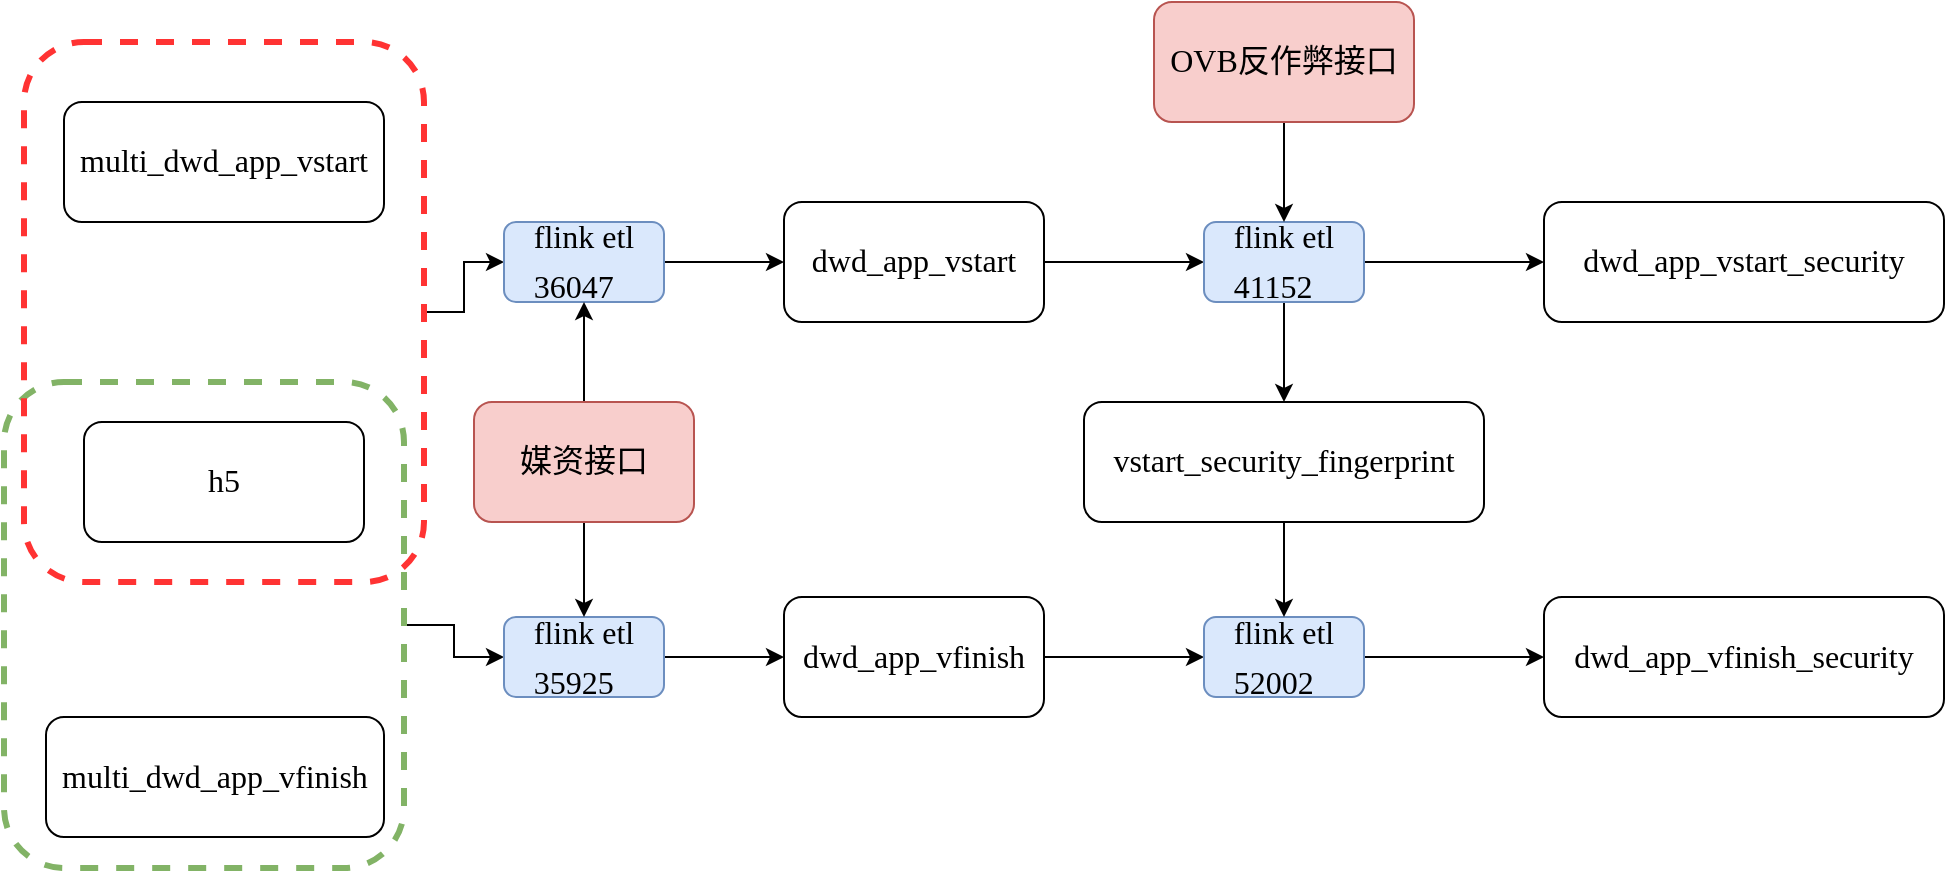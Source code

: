 <mxfile version="21.8.2" type="github">
  <diagram name="第 1 页" id="FN30WBLlZ44B4vg287Xp">
    <mxGraphModel dx="2901" dy="1124" grid="1" gridSize="10" guides="1" tooltips="1" connect="1" arrows="1" fold="1" page="1" pageScale="1" pageWidth="827" pageHeight="1169" math="0" shadow="0">
      <root>
        <mxCell id="0" />
        <mxCell id="1" parent="0" />
        <mxCell id="yjhU5uWwSKPJSyR8dqcB-27" value="" style="edgeStyle=orthogonalEdgeStyle;rounded=0;hachureGap=4;orthogonalLoop=1;jettySize=auto;html=1;fontFamily=Architects Daughter;fontSource=https%3A%2F%2Ffonts.googleapis.com%2Fcss%3Ffamily%3DArchitects%2BDaughter;fontSize=16;" edge="1" parent="1" source="yjhU5uWwSKPJSyR8dqcB-15" target="yjhU5uWwSKPJSyR8dqcB-8">
          <mxGeometry relative="1" as="geometry" />
        </mxCell>
        <mxCell id="yjhU5uWwSKPJSyR8dqcB-15" value="" style="rounded=1;whiteSpace=wrap;html=1;hachureGap=4;fontFamily=Architects Daughter;fontSource=https%3A%2F%2Ffonts.googleapis.com%2Fcss%3Ffamily%3DArchitects%2BDaughter;fontSize=20;fillColor=none;strokeColor=#82b366;dashed=1;strokeWidth=3;" vertex="1" parent="1">
          <mxGeometry x="-250" y="240" width="200" height="243" as="geometry" />
        </mxCell>
        <mxCell id="yjhU5uWwSKPJSyR8dqcB-28" value="" style="edgeStyle=orthogonalEdgeStyle;rounded=0;hachureGap=4;orthogonalLoop=1;jettySize=auto;html=1;fontFamily=Architects Daughter;fontSource=https%3A%2F%2Ffonts.googleapis.com%2Fcss%3Ffamily%3DArchitects%2BDaughter;fontSize=16;" edge="1" parent="1" source="yjhU5uWwSKPJSyR8dqcB-14" target="yjhU5uWwSKPJSyR8dqcB-7">
          <mxGeometry relative="1" as="geometry" />
        </mxCell>
        <mxCell id="yjhU5uWwSKPJSyR8dqcB-14" value="" style="rounded=1;whiteSpace=wrap;html=1;hachureGap=4;fontFamily=Architects Daughter;fontSource=https%3A%2F%2Ffonts.googleapis.com%2Fcss%3Ffamily%3DArchitects%2BDaughter;fontSize=20;gradientColor=default;fillColor=none;strokeColor=#FF3333;dashed=1;strokeWidth=3;" vertex="1" parent="1">
          <mxGeometry x="-240" y="70" width="200" height="270" as="geometry" />
        </mxCell>
        <mxCell id="yjhU5uWwSKPJSyR8dqcB-30" value="" style="edgeStyle=orthogonalEdgeStyle;rounded=0;hachureGap=4;orthogonalLoop=1;jettySize=auto;html=1;fontFamily=Architects Daughter;fontSource=https%3A%2F%2Ffonts.googleapis.com%2Fcss%3Ffamily%3DArchitects%2BDaughter;fontSize=16;" edge="1" parent="1" source="yjhU5uWwSKPJSyR8dqcB-1" target="yjhU5uWwSKPJSyR8dqcB-5">
          <mxGeometry relative="1" as="geometry" />
        </mxCell>
        <mxCell id="yjhU5uWwSKPJSyR8dqcB-1" value="&lt;div style=&quot;font-size: medium; text-align: start;&quot; data-hash=&quot;3e876a85b5d10aff3f8d3b26989310c6&quot; data-version=&quot;3.0.0&quot;&gt;&lt;/div&gt;&lt;div style=&quot;font-size: medium; text-align: start;&quot;&gt;&lt;div class=&quot;document&quot;&gt;&lt;div class=&quot;section&quot;&gt;&lt;p style=&quot;margin: 3pt 0pt; font-family: 等线; font-size: 12pt; line-height: 20.8px;&quot; class=&quot;paragraph text-align-type-left&quot;&gt;dwd_app_vstart&lt;/p&gt;&lt;/div&gt;&lt;/div&gt;&lt;/div&gt;" style="rounded=1;whiteSpace=wrap;html=1;hachureGap=4;fontFamily=Architects Daughter;fontSource=https%3A%2F%2Ffonts.googleapis.com%2Fcss%3Ffamily%3DArchitects%2BDaughter;fontSize=20;" vertex="1" parent="1">
          <mxGeometry x="140" y="150" width="130" height="60" as="geometry" />
        </mxCell>
        <mxCell id="yjhU5uWwSKPJSyR8dqcB-31" value="" style="edgeStyle=orthogonalEdgeStyle;rounded=0;hachureGap=4;orthogonalLoop=1;jettySize=auto;html=1;fontFamily=Architects Daughter;fontSource=https%3A%2F%2Ffonts.googleapis.com%2Fcss%3Ffamily%3DArchitects%2BDaughter;fontSize=16;" edge="1" parent="1" source="yjhU5uWwSKPJSyR8dqcB-2" target="yjhU5uWwSKPJSyR8dqcB-6">
          <mxGeometry relative="1" as="geometry" />
        </mxCell>
        <mxCell id="yjhU5uWwSKPJSyR8dqcB-2" value="&lt;div style=&quot;font-size: medium; text-align: start;&quot; data-hash=&quot;3e876a85b5d10aff3f8d3b26989310c6&quot; data-version=&quot;3.0.0&quot;&gt;&lt;/div&gt;&lt;div style=&quot;font-size: medium; text-align: start;&quot;&gt;&lt;div class=&quot;document&quot;&gt;&lt;div class=&quot;section&quot;&gt;&lt;p style=&quot;margin: 3pt 0pt; font-family: 等线; font-size: 12pt; line-height: 20.8px;&quot; class=&quot;paragraph text-align-type-left&quot;&gt;dwd_app_vfinish&lt;/p&gt;&lt;/div&gt;&lt;/div&gt;&lt;/div&gt;" style="rounded=1;whiteSpace=wrap;html=1;hachureGap=4;fontFamily=Architects Daughter;fontSource=https%3A%2F%2Ffonts.googleapis.com%2Fcss%3Ffamily%3DArchitects%2BDaughter;fontSize=20;" vertex="1" parent="1">
          <mxGeometry x="140" y="347.5" width="130" height="60" as="geometry" />
        </mxCell>
        <mxCell id="yjhU5uWwSKPJSyR8dqcB-3" value="&lt;div style=&quot;font-size: medium; text-align: start;&quot; data-hash=&quot;3e876a85b5d10aff3f8d3b26989310c6&quot; data-version=&quot;3.0.0&quot;&gt;&lt;/div&gt;&lt;div style=&quot;font-size: medium; text-align: start;&quot;&gt;&lt;div class=&quot;document&quot;&gt;&lt;div class=&quot;section&quot;&gt;&lt;p style=&quot;margin: 3pt 0pt; font-family: 等线; font-size: 12pt; line-height: 20.8px;&quot; class=&quot;paragraph text-align-type-left&quot;&gt;dwd_app_vstart_security&lt;/p&gt;&lt;/div&gt;&lt;/div&gt;&lt;/div&gt;" style="rounded=1;whiteSpace=wrap;html=1;hachureGap=4;fontFamily=Architects Daughter;fontSource=https%3A%2F%2Ffonts.googleapis.com%2Fcss%3Ffamily%3DArchitects%2BDaughter;fontSize=20;" vertex="1" parent="1">
          <mxGeometry x="520" y="150" width="200" height="60" as="geometry" />
        </mxCell>
        <mxCell id="yjhU5uWwSKPJSyR8dqcB-4" value="&lt;div style=&quot;font-size: medium; text-align: start;&quot; data-hash=&quot;3e876a85b5d10aff3f8d3b26989310c6&quot; data-version=&quot;3.0.0&quot;&gt;&lt;/div&gt;&lt;div style=&quot;font-size: medium; text-align: start;&quot;&gt;&lt;div class=&quot;document&quot;&gt;&lt;div class=&quot;section&quot;&gt;&lt;p style=&quot;margin: 3pt 0pt; font-family: 等线; font-size: 12pt; line-height: 20.8px;&quot; class=&quot;paragraph text-align-type-left&quot;&gt;dwd_app_vfinish_security&lt;/p&gt;&lt;/div&gt;&lt;/div&gt;&lt;/div&gt;" style="rounded=1;whiteSpace=wrap;html=1;hachureGap=4;fontFamily=Architects Daughter;fontSource=https%3A%2F%2Ffonts.googleapis.com%2Fcss%3Ffamily%3DArchitects%2BDaughter;fontSize=20;" vertex="1" parent="1">
          <mxGeometry x="520" y="347.5" width="200" height="60" as="geometry" />
        </mxCell>
        <mxCell id="yjhU5uWwSKPJSyR8dqcB-33" value="" style="edgeStyle=orthogonalEdgeStyle;rounded=0;hachureGap=4;orthogonalLoop=1;jettySize=auto;html=1;fontFamily=Architects Daughter;fontSource=https%3A%2F%2Ffonts.googleapis.com%2Fcss%3Ffamily%3DArchitects%2BDaughter;fontSize=16;" edge="1" parent="1" source="yjhU5uWwSKPJSyR8dqcB-5" target="yjhU5uWwSKPJSyR8dqcB-3">
          <mxGeometry relative="1" as="geometry" />
        </mxCell>
        <mxCell id="yjhU5uWwSKPJSyR8dqcB-39" value="" style="edgeStyle=orthogonalEdgeStyle;rounded=0;hachureGap=4;orthogonalLoop=1;jettySize=auto;html=1;fontFamily=Architects Daughter;fontSource=https%3A%2F%2Ffonts.googleapis.com%2Fcss%3Ffamily%3DArchitects%2BDaughter;fontSize=16;" edge="1" parent="1" source="yjhU5uWwSKPJSyR8dqcB-5" target="yjhU5uWwSKPJSyR8dqcB-37">
          <mxGeometry relative="1" as="geometry" />
        </mxCell>
        <mxCell id="yjhU5uWwSKPJSyR8dqcB-5" value="&lt;div style=&quot;font-size: medium; text-align: start;&quot; data-hash=&quot;3e876a85b5d10aff3f8d3b26989310c6&quot; data-version=&quot;3.0.0&quot;&gt;&lt;/div&gt;&lt;div style=&quot;font-size: medium; text-align: start;&quot;&gt;&lt;div class=&quot;document&quot;&gt;&lt;div class=&quot;section&quot;&gt;&lt;p style=&quot;margin: 3pt 0pt; font-family: 等线; font-size: 12pt; line-height: 20.8px;&quot; class=&quot;paragraph text-align-type-left&quot;&gt;flink etl&lt;/p&gt;&lt;div data-hash=&quot;96cef91ce78fa11066456db9b1275661&quot; data-version=&quot;3.0.0&quot;&gt;&lt;/div&gt;&lt;div&gt;&lt;div class=&quot;document&quot;&gt;&lt;div class=&quot;section&quot;&gt;&lt;p style=&quot;margin: 3pt 0pt; font-family: 等线; font-size: 12pt; line-height: 20.8px;&quot; class=&quot;paragraph text-align-type-left&quot;&gt;41152&lt;/p&gt;&lt;/div&gt;&lt;/div&gt;&lt;/div&gt;&lt;/div&gt;&lt;/div&gt;&lt;/div&gt;" style="rounded=1;whiteSpace=wrap;html=1;hachureGap=4;fontFamily=Architects Daughter;fontSource=https%3A%2F%2Ffonts.googleapis.com%2Fcss%3Ffamily%3DArchitects%2BDaughter;fontSize=20;fillColor=#dae8fc;strokeColor=#6c8ebf;" vertex="1" parent="1">
          <mxGeometry x="350" y="160" width="80" height="40" as="geometry" />
        </mxCell>
        <mxCell id="yjhU5uWwSKPJSyR8dqcB-32" value="" style="edgeStyle=orthogonalEdgeStyle;rounded=0;hachureGap=4;orthogonalLoop=1;jettySize=auto;html=1;fontFamily=Architects Daughter;fontSource=https%3A%2F%2Ffonts.googleapis.com%2Fcss%3Ffamily%3DArchitects%2BDaughter;fontSize=16;" edge="1" parent="1" source="yjhU5uWwSKPJSyR8dqcB-6" target="yjhU5uWwSKPJSyR8dqcB-4">
          <mxGeometry relative="1" as="geometry" />
        </mxCell>
        <mxCell id="yjhU5uWwSKPJSyR8dqcB-6" value="&lt;div style=&quot;font-size: medium; text-align: start;&quot; data-hash=&quot;3e876a85b5d10aff3f8d3b26989310c6&quot; data-version=&quot;3.0.0&quot;&gt;&lt;/div&gt;&lt;div style=&quot;font-size: medium; text-align: start;&quot;&gt;&lt;div class=&quot;document&quot;&gt;&lt;div class=&quot;section&quot;&gt;&lt;p style=&quot;margin: 3pt 0pt; font-family: 等线; font-size: 12pt; line-height: 20.8px;&quot; class=&quot;paragraph text-align-type-left&quot;&gt;flink etl&lt;/p&gt;&lt;p style=&quot;margin: 3pt 0pt; font-family: 等线; font-size: 12pt; line-height: 20.8px;&quot; class=&quot;paragraph text-align-type-left&quot;&gt;52002&lt;/p&gt;&lt;/div&gt;&lt;/div&gt;&lt;/div&gt;" style="rounded=1;whiteSpace=wrap;html=1;hachureGap=4;fontFamily=Architects Daughter;fontSource=https%3A%2F%2Ffonts.googleapis.com%2Fcss%3Ffamily%3DArchitects%2BDaughter;fontSize=20;fillColor=#dae8fc;strokeColor=#6c8ebf;" vertex="1" parent="1">
          <mxGeometry x="350" y="357.5" width="80" height="40" as="geometry" />
        </mxCell>
        <mxCell id="yjhU5uWwSKPJSyR8dqcB-29" value="" style="edgeStyle=orthogonalEdgeStyle;rounded=0;hachureGap=4;orthogonalLoop=1;jettySize=auto;html=1;fontFamily=Architects Daughter;fontSource=https%3A%2F%2Ffonts.googleapis.com%2Fcss%3Ffamily%3DArchitects%2BDaughter;fontSize=16;" edge="1" parent="1" source="yjhU5uWwSKPJSyR8dqcB-7" target="yjhU5uWwSKPJSyR8dqcB-1">
          <mxGeometry relative="1" as="geometry" />
        </mxCell>
        <mxCell id="yjhU5uWwSKPJSyR8dqcB-7" value="&lt;div style=&quot;font-size: medium; text-align: start;&quot; data-hash=&quot;3e876a85b5d10aff3f8d3b26989310c6&quot; data-version=&quot;3.0.0&quot;&gt;&lt;/div&gt;&lt;div style=&quot;font-size: medium; text-align: start;&quot;&gt;&lt;div class=&quot;document&quot;&gt;&lt;div class=&quot;section&quot;&gt;&lt;p style=&quot;margin: 3pt 0pt; font-family: 等线; font-size: 12pt; line-height: 20.8px;&quot; class=&quot;paragraph text-align-type-left&quot;&gt;flink etl&lt;/p&gt;&lt;div data-hash=&quot;96cef91ce78fa11066456db9b1275661&quot; data-version=&quot;3.0.0&quot;&gt;&lt;/div&gt;&lt;div&gt;&lt;div class=&quot;document&quot;&gt;&lt;div class=&quot;section&quot;&gt;&lt;p style=&quot;margin: 3pt 0pt; font-family: 等线; font-size: 12pt; line-height: 20.8px;&quot; class=&quot;paragraph text-align-type-left&quot;&gt;36047&lt;/p&gt;&lt;/div&gt;&lt;/div&gt;&lt;/div&gt;&lt;/div&gt;&lt;/div&gt;&lt;/div&gt;" style="rounded=1;whiteSpace=wrap;html=1;hachureGap=4;fontFamily=Architects Daughter;fontSource=https%3A%2F%2Ffonts.googleapis.com%2Fcss%3Ffamily%3DArchitects%2BDaughter;fontSize=20;fillColor=#dae8fc;strokeColor=#6c8ebf;" vertex="1" parent="1">
          <mxGeometry y="160" width="80" height="40" as="geometry" />
        </mxCell>
        <mxCell id="yjhU5uWwSKPJSyR8dqcB-34" value="" style="edgeStyle=orthogonalEdgeStyle;rounded=0;hachureGap=4;orthogonalLoop=1;jettySize=auto;html=1;fontFamily=Architects Daughter;fontSource=https%3A%2F%2Ffonts.googleapis.com%2Fcss%3Ffamily%3DArchitects%2BDaughter;fontSize=16;" edge="1" parent="1" source="yjhU5uWwSKPJSyR8dqcB-8" target="yjhU5uWwSKPJSyR8dqcB-2">
          <mxGeometry relative="1" as="geometry" />
        </mxCell>
        <mxCell id="yjhU5uWwSKPJSyR8dqcB-8" value="&lt;div style=&quot;font-size: medium; text-align: start;&quot; data-hash=&quot;3e876a85b5d10aff3f8d3b26989310c6&quot; data-version=&quot;3.0.0&quot;&gt;&lt;/div&gt;&lt;div style=&quot;font-size: medium; text-align: start;&quot;&gt;&lt;div class=&quot;document&quot;&gt;&lt;div class=&quot;section&quot;&gt;&lt;p style=&quot;margin: 3pt 0pt; font-family: 等线; font-size: 12pt; line-height: 20.8px;&quot; class=&quot;paragraph text-align-type-left&quot;&gt;flink etl&lt;/p&gt;&lt;p style=&quot;margin: 3pt 0pt; font-family: 等线; font-size: 12pt; line-height: 20.8px;&quot; class=&quot;paragraph text-align-type-left&quot;&gt;35925&lt;/p&gt;&lt;/div&gt;&lt;/div&gt;&lt;/div&gt;" style="rounded=1;whiteSpace=wrap;html=1;hachureGap=4;fontFamily=Architects Daughter;fontSource=https%3A%2F%2Ffonts.googleapis.com%2Fcss%3Ffamily%3DArchitects%2BDaughter;fontSize=20;fillColor=#dae8fc;strokeColor=#6c8ebf;" vertex="1" parent="1">
          <mxGeometry y="357.5" width="80" height="40" as="geometry" />
        </mxCell>
        <mxCell id="yjhU5uWwSKPJSyR8dqcB-9" value="&lt;div style=&quot;font-size: medium; text-align: start;&quot; data-hash=&quot;3e876a85b5d10aff3f8d3b26989310c6&quot; data-version=&quot;3.0.0&quot;&gt;&lt;/div&gt;&lt;div style=&quot;font-size: medium; text-align: start;&quot;&gt;&lt;div class=&quot;document&quot;&gt;&lt;div class=&quot;section&quot;&gt;&lt;p style=&quot;margin: 3pt 0pt; font-family: 等线; font-size: 12pt; line-height: 20.8px;&quot; class=&quot;paragraph text-align-type-left&quot;&gt;multi_dwd_app_vstart&lt;/p&gt;&lt;/div&gt;&lt;/div&gt;&lt;/div&gt;" style="rounded=1;whiteSpace=wrap;html=1;hachureGap=4;fontFamily=Architects Daughter;fontSource=https%3A%2F%2Ffonts.googleapis.com%2Fcss%3Ffamily%3DArchitects%2BDaughter;fontSize=20;" vertex="1" parent="1">
          <mxGeometry x="-220" y="100" width="160" height="60" as="geometry" />
        </mxCell>
        <mxCell id="yjhU5uWwSKPJSyR8dqcB-10" value="&lt;div style=&quot;font-size: medium; text-align: start;&quot; data-hash=&quot;3e876a85b5d10aff3f8d3b26989310c6&quot; data-version=&quot;3.0.0&quot;&gt;&lt;/div&gt;&lt;div style=&quot;font-size: medium; text-align: start;&quot;&gt;&lt;div class=&quot;document&quot;&gt;&lt;div class=&quot;section&quot;&gt;&lt;p style=&quot;margin: 3pt 0pt; font-family: 等线; font-size: 12pt; line-height: 20.8px;&quot; class=&quot;paragraph text-align-type-left&quot;&gt;h5&lt;br&gt;&lt;/p&gt;&lt;/div&gt;&lt;/div&gt;&lt;/div&gt;" style="rounded=1;whiteSpace=wrap;html=1;hachureGap=4;fontFamily=Architects Daughter;fontSource=https%3A%2F%2Ffonts.googleapis.com%2Fcss%3Ffamily%3DArchitects%2BDaughter;fontSize=20;" vertex="1" parent="1">
          <mxGeometry x="-210" y="260" width="140" height="60" as="geometry" />
        </mxCell>
        <mxCell id="yjhU5uWwSKPJSyR8dqcB-11" value="&lt;div style=&quot;font-size: medium; text-align: start;&quot; data-hash=&quot;3e876a85b5d10aff3f8d3b26989310c6&quot; data-version=&quot;3.0.0&quot;&gt;&lt;/div&gt;&lt;div style=&quot;font-size: medium; text-align: start;&quot;&gt;&lt;div class=&quot;document&quot;&gt;&lt;div class=&quot;section&quot;&gt;&lt;p style=&quot;margin: 3pt 0pt; font-family: 等线; font-size: 12pt; line-height: 20.8px;&quot; class=&quot;paragraph text-align-type-left&quot;&gt;multi_dwd_app_vfinish&lt;/p&gt;&lt;/div&gt;&lt;/div&gt;&lt;/div&gt;" style="rounded=1;whiteSpace=wrap;html=1;hachureGap=4;fontFamily=Architects Daughter;fontSource=https%3A%2F%2Ffonts.googleapis.com%2Fcss%3Ffamily%3DArchitects%2BDaughter;fontSize=20;" vertex="1" parent="1">
          <mxGeometry x="-229" y="407.5" width="169" height="60" as="geometry" />
        </mxCell>
        <mxCell id="yjhU5uWwSKPJSyR8dqcB-36" value="" style="edgeStyle=orthogonalEdgeStyle;rounded=0;hachureGap=4;orthogonalLoop=1;jettySize=auto;html=1;fontFamily=Architects Daughter;fontSource=https%3A%2F%2Ffonts.googleapis.com%2Fcss%3Ffamily%3DArchitects%2BDaughter;fontSize=16;" edge="1" parent="1" source="yjhU5uWwSKPJSyR8dqcB-35" target="yjhU5uWwSKPJSyR8dqcB-5">
          <mxGeometry relative="1" as="geometry" />
        </mxCell>
        <mxCell id="yjhU5uWwSKPJSyR8dqcB-35" value="&lt;div style=&quot;font-size: medium; text-align: start;&quot; data-hash=&quot;3e876a85b5d10aff3f8d3b26989310c6&quot; data-version=&quot;3.0.0&quot;&gt;&lt;/div&gt;&lt;div style=&quot;font-size: medium; text-align: start;&quot;&gt;&lt;div class=&quot;document&quot;&gt;&lt;div class=&quot;section&quot;&gt;&lt;p style=&quot;margin: 3pt 0pt; font-family: 等线; font-size: 12pt; line-height: 20.8px;&quot; class=&quot;paragraph text-align-type-left&quot;&gt;OVB反作弊接口&lt;/p&gt;&lt;/div&gt;&lt;/div&gt;&lt;/div&gt;" style="rounded=1;whiteSpace=wrap;html=1;hachureGap=4;fontFamily=Architects Daughter;fontSource=https%3A%2F%2Ffonts.googleapis.com%2Fcss%3Ffamily%3DArchitects%2BDaughter;fontSize=20;fillColor=#f8cecc;strokeColor=#b85450;" vertex="1" parent="1">
          <mxGeometry x="325" y="50" width="130" height="60" as="geometry" />
        </mxCell>
        <mxCell id="yjhU5uWwSKPJSyR8dqcB-40" value="" style="edgeStyle=orthogonalEdgeStyle;rounded=0;hachureGap=4;orthogonalLoop=1;jettySize=auto;html=1;fontFamily=Architects Daughter;fontSource=https%3A%2F%2Ffonts.googleapis.com%2Fcss%3Ffamily%3DArchitects%2BDaughter;fontSize=16;" edge="1" parent="1" source="yjhU5uWwSKPJSyR8dqcB-37" target="yjhU5uWwSKPJSyR8dqcB-6">
          <mxGeometry relative="1" as="geometry" />
        </mxCell>
        <mxCell id="yjhU5uWwSKPJSyR8dqcB-37" value="&lt;div style=&quot;font-size: medium; text-align: start;&quot; data-hash=&quot;3e876a85b5d10aff3f8d3b26989310c6&quot; data-version=&quot;3.0.0&quot;&gt;&lt;/div&gt;&lt;div style=&quot;font-size: medium; text-align: start;&quot;&gt;&lt;div class=&quot;document&quot;&gt;&lt;div class=&quot;section&quot;&gt;&lt;p style=&quot;margin: 3pt 0pt; font-family: 等线; font-size: 12pt; line-height: 20.8px;&quot; class=&quot;paragraph text-align-type-left&quot;&gt;vstart_security_fingerprint&lt;/p&gt;&lt;/div&gt;&lt;/div&gt;&lt;/div&gt;" style="rounded=1;whiteSpace=wrap;html=1;hachureGap=4;fontFamily=Architects Daughter;fontSource=https%3A%2F%2Ffonts.googleapis.com%2Fcss%3Ffamily%3DArchitects%2BDaughter;fontSize=20;" vertex="1" parent="1">
          <mxGeometry x="290" y="250" width="200" height="60" as="geometry" />
        </mxCell>
        <mxCell id="yjhU5uWwSKPJSyR8dqcB-42" value="" style="edgeStyle=orthogonalEdgeStyle;rounded=0;hachureGap=4;orthogonalLoop=1;jettySize=auto;html=1;fontFamily=Architects Daughter;fontSource=https%3A%2F%2Ffonts.googleapis.com%2Fcss%3Ffamily%3DArchitects%2BDaughter;fontSize=16;" edge="1" parent="1" source="yjhU5uWwSKPJSyR8dqcB-41" target="yjhU5uWwSKPJSyR8dqcB-7">
          <mxGeometry relative="1" as="geometry" />
        </mxCell>
        <mxCell id="yjhU5uWwSKPJSyR8dqcB-43" value="" style="edgeStyle=orthogonalEdgeStyle;rounded=0;hachureGap=4;orthogonalLoop=1;jettySize=auto;html=1;fontFamily=Architects Daughter;fontSource=https%3A%2F%2Ffonts.googleapis.com%2Fcss%3Ffamily%3DArchitects%2BDaughter;fontSize=16;" edge="1" parent="1" source="yjhU5uWwSKPJSyR8dqcB-41" target="yjhU5uWwSKPJSyR8dqcB-8">
          <mxGeometry relative="1" as="geometry" />
        </mxCell>
        <mxCell id="yjhU5uWwSKPJSyR8dqcB-41" value="&lt;div style=&quot;font-size: medium; text-align: start;&quot; data-hash=&quot;3e876a85b5d10aff3f8d3b26989310c6&quot; data-version=&quot;3.0.0&quot;&gt;&lt;/div&gt;&lt;div style=&quot;font-size: medium; text-align: start;&quot;&gt;&lt;div class=&quot;document&quot;&gt;&lt;div class=&quot;section&quot;&gt;&lt;p style=&quot;margin: 3pt 0pt; font-family: 等线; font-size: 12pt; line-height: 20.8px;&quot; class=&quot;paragraph text-align-type-left&quot;&gt;媒资接口&lt;/p&gt;&lt;/div&gt;&lt;/div&gt;&lt;/div&gt;" style="rounded=1;whiteSpace=wrap;html=1;hachureGap=4;fontFamily=Architects Daughter;fontSource=https%3A%2F%2Ffonts.googleapis.com%2Fcss%3Ffamily%3DArchitects%2BDaughter;fontSize=20;fillColor=#f8cecc;strokeColor=#b85450;" vertex="1" parent="1">
          <mxGeometry x="-15" y="250" width="110" height="60" as="geometry" />
        </mxCell>
      </root>
    </mxGraphModel>
  </diagram>
</mxfile>
